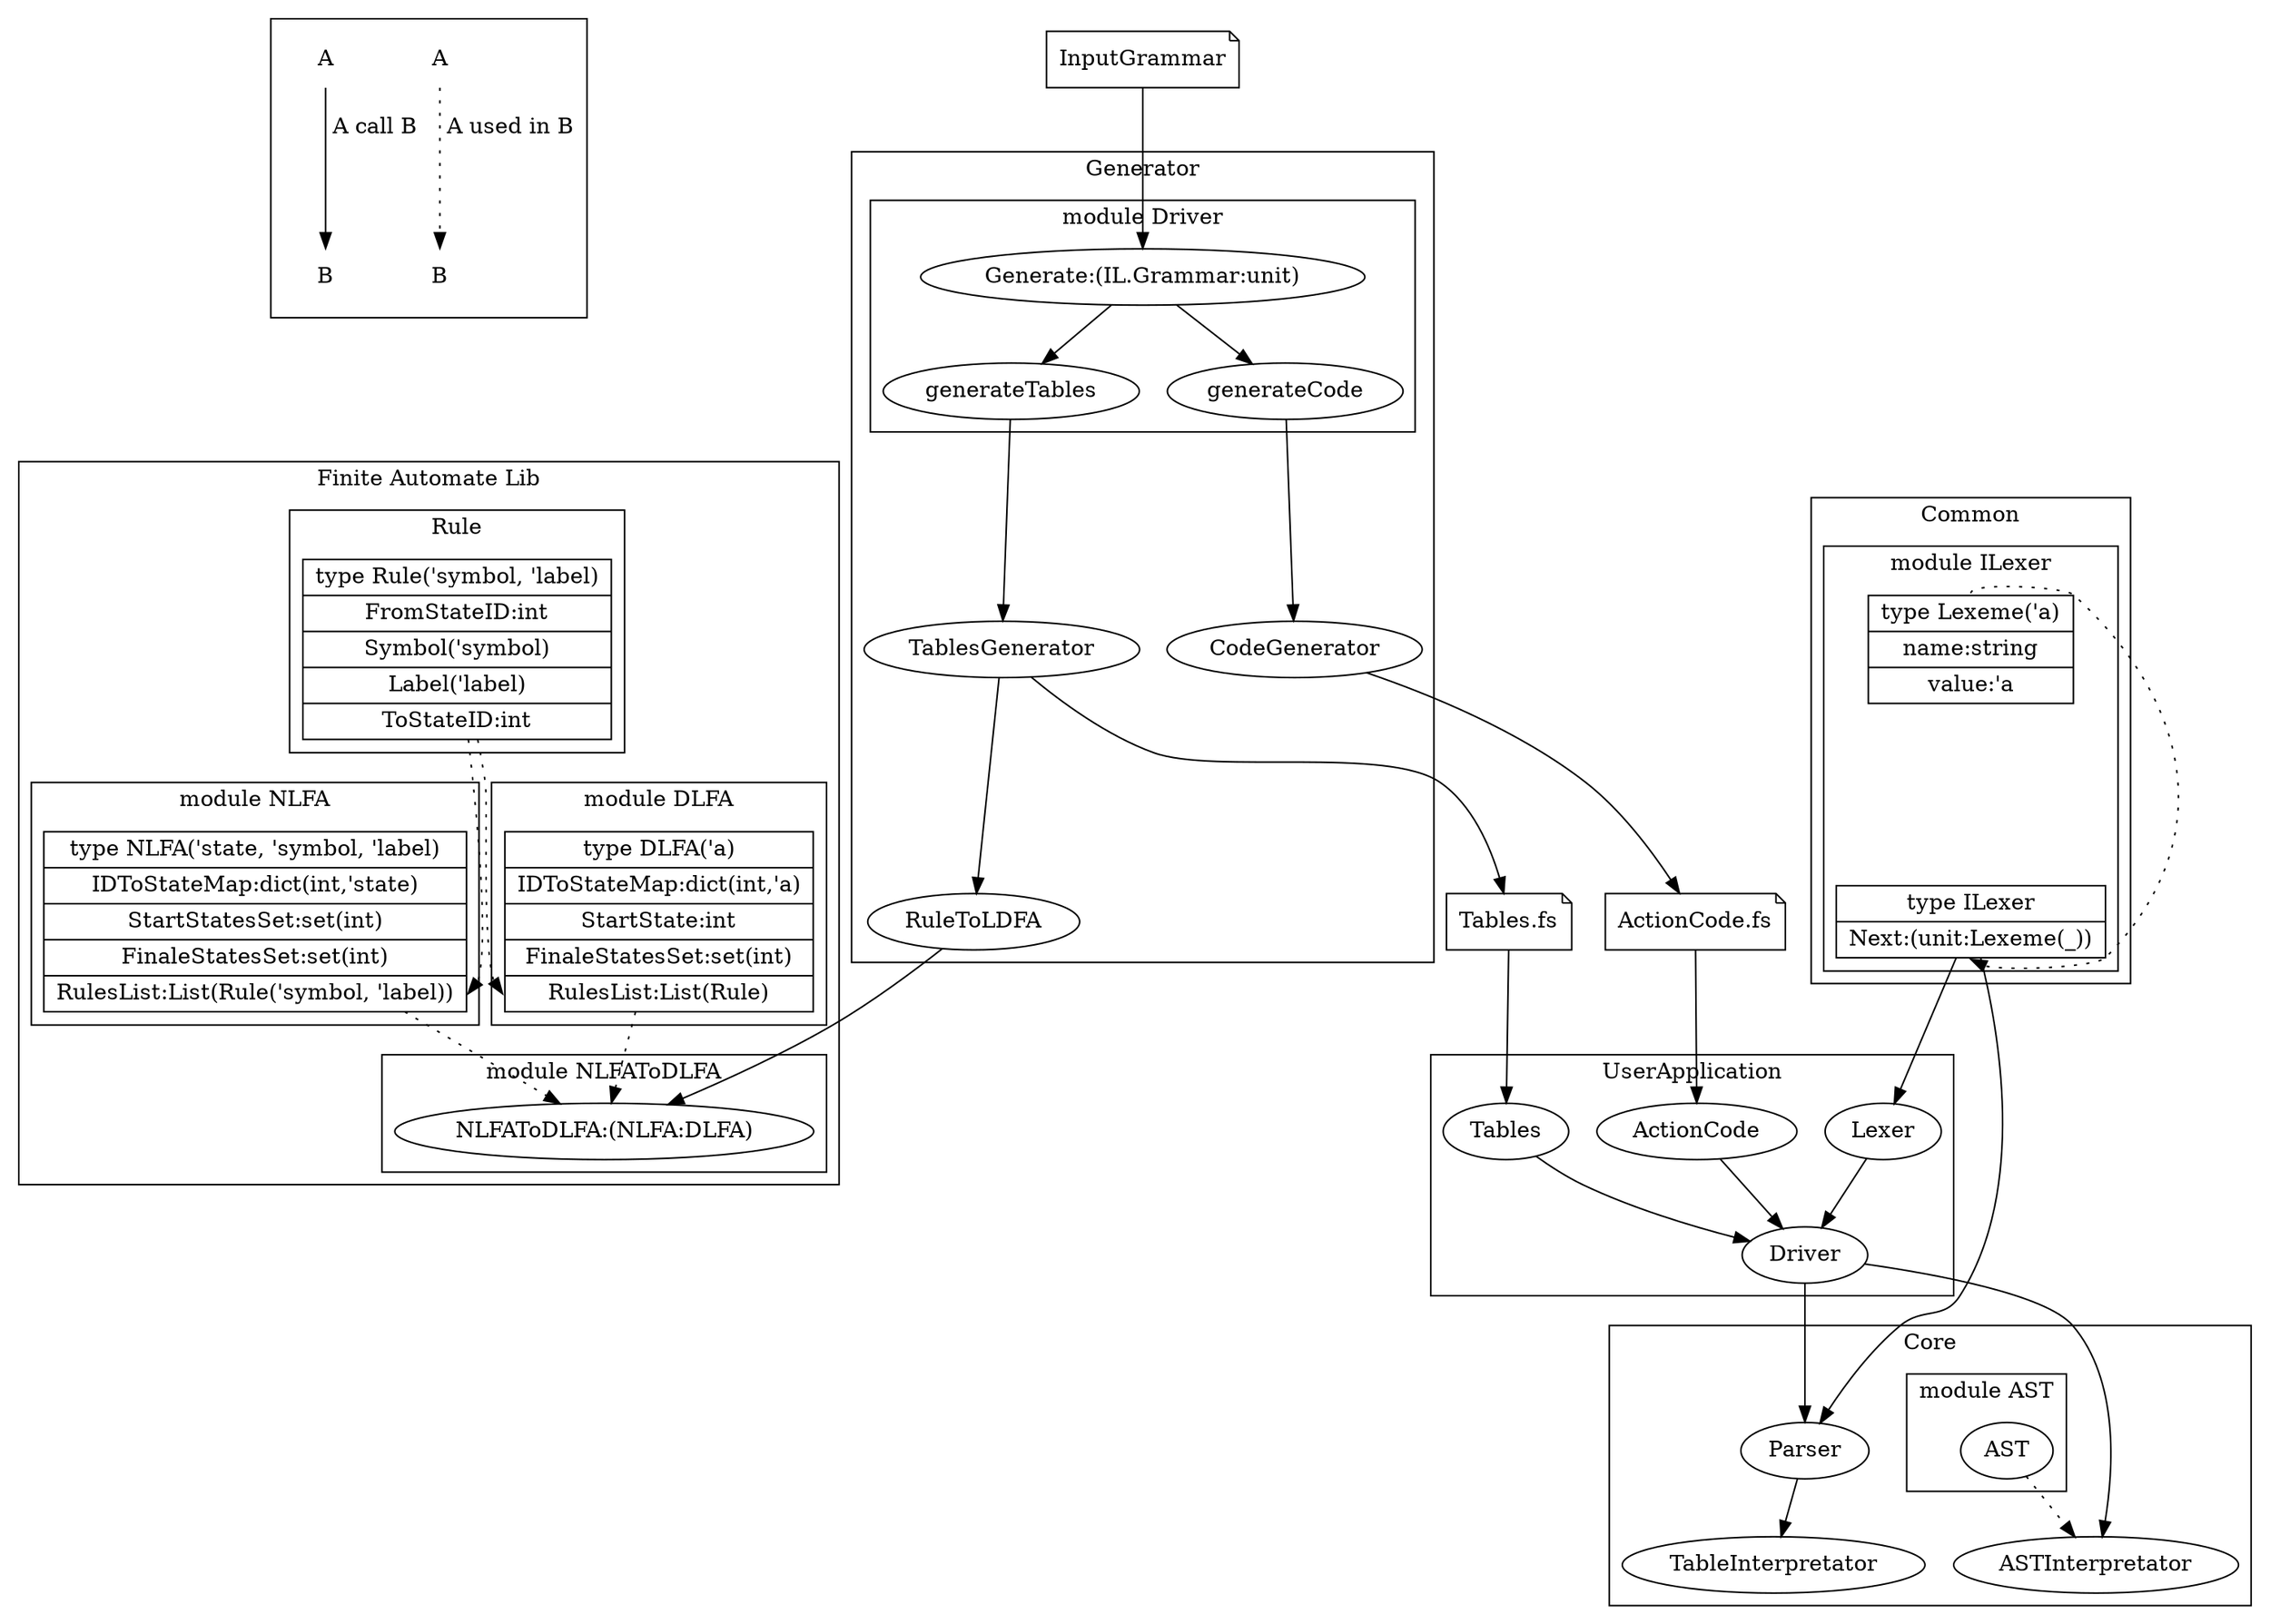 digraph RACCStructure
{        
        subgraph cluster_Help
        {
                x1 [shape = none, label = "A"];
                x2 [shape = none, label = "B"];
                x1 -> x2 [style = dotted, label = " A used in B"];
                x3 [shape = none, label = "A"];
                x4 [shape = none, label = "B"];
//                x5 [shape = none, label = "A"];
                x3 -> x4 [label = " A call B"];                
        }
        
        InputGrammar [shape = note];
        f_ActionCode [shape = note, label = "ActionCode.fs"];
        f_Tables [shape = note, label = "Tables.fs"];
        //v_ASTTree1 [shape = note, label = "ParseTree"];
        //v_ASTTree2 [shape = note, label = "ParseTree"];

        subgraph cluster_UserApplication
        {
                label="UserApplication";
                Tables;
                ActionCode;
                Driver;
                Lexer;
                Tables -> Driver;                      
                ActionCode -> Driver;
                Lexer -> Driver;
        }

        ILexer -> Lexer;
        Driver -> Parser;
        Driver -> ASTInterpretator;
        
        subgraph cluster_Generator
        {
                label="Generator";                
                TablesGenerator;

                subgraph cluster_g_Driver
                {
                        label = "module Driver";
                        Generate [label = "Generate:(IL.Grammar:unit)"];
                        generateCode;
                        generateTables;
                        Generate -> generateCode;
                        Generate -> generateTables;
                }
                
                CodeGenerator;
                RuleToLDFA;
                generateCode -> CodeGenerator;
                generateTables -> TablesGenerator;
                TablesGenerator -> RuleToLDFA;
        }
        
        TablesGenerator -> f_Tables
        InputGrammar -> Generate;
        RuleToLDFA -> NLFAToDLFA;        
        CodeGenerator -> f_ActionCode;
        f_ActionCode -> ActionCode;
        f_Tables -> Tables

        subgraph cluster_Core
        {
                label="Core";
                Parser;
                ASTInterpretator; 
                TableInterpretator;
                subgraph cluster_AST
                {
                        label = "module AST"
                        AST;
                }
                
                
                AST -> ASTInterpretator [style = dotted];
                Parser -> TableInterpretator
        }

        ILexer -> Parser;
        
        subgraph cluster_Common
        {
                label="Common";

                subgraph cluster_ILexer
                {
                        label = "module ILexer";
                        ILexer [  shape = record
                                , label = "{<title> type ILexer | <next> Next:(unit:Lexeme(_))}"];
                        Lexeme [  shape = record
                                , label = "{<title> type Lexeme('a) | <l_name>  name:string | <value>  value:'a}"];
                        Lexeme:title -> ILexer:next [style = dotted];
                }                
        }
        
        subgraph cluster_FALib
        {
                label="Finite Automate Lib";


/*subgraph cluster_FA
{
label = "module FA";
}*/
                subgraph cluster_Rule
                {
                        label = "Rule"
                        Rule[  shape = record
                             , label = "{<title> type Rule('symbol, 'label) | <from>  FromStateID:int | <symbol>  Symbol('symbol) | <label>  Label('label) | <to> ToStateID:int}"];
                }

                subgraph cluster_NLFA
                {
                        label = "module NLFA";
                        NLFA [  shape = record
                              , label = "{ <title> type NLFA('state, 'symbol, 'label) | <IDToStateMap>  IDToStateMap:dict(int,'state) | <startStatesSet>  StartStatesSet:set(int) | <finaleStatesSet>  FinaleStatesSet:set(int) | <rulesList>  RulesList:List(Rule('symbol, 'label))}"];
                }
                
                Rule -> NLFA:rulesList [style = dotted];

                subgraph cluster_DLFA
                {
                        label = "module DLFA";
                        DLFA [  shape = record
                              , label = "{ <title> type DLFA('a) | <IDToStateMap>  IDToStateMap:dict(int,'a) | <startState>  StartState:int | <finaleStatesSet>  FinaleStatesSet:set(int) | <rulesList>  RulesList:List(Rule)}"];
                }

                Rule -> DLFA:rulesList [style = dotted];

                subgraph cluster_NLFAToDLFA
                {
                        label = "module NLFAToDLFA";
                        NLFAToDLFA [label = "NLFAToDLFA:(NLFA:DLFA)"];
                }

                NLFA -> NLFAToDLFA [style = dotted];
                DLFA -> NLFAToDLFA [style = dotted];
        }

}
